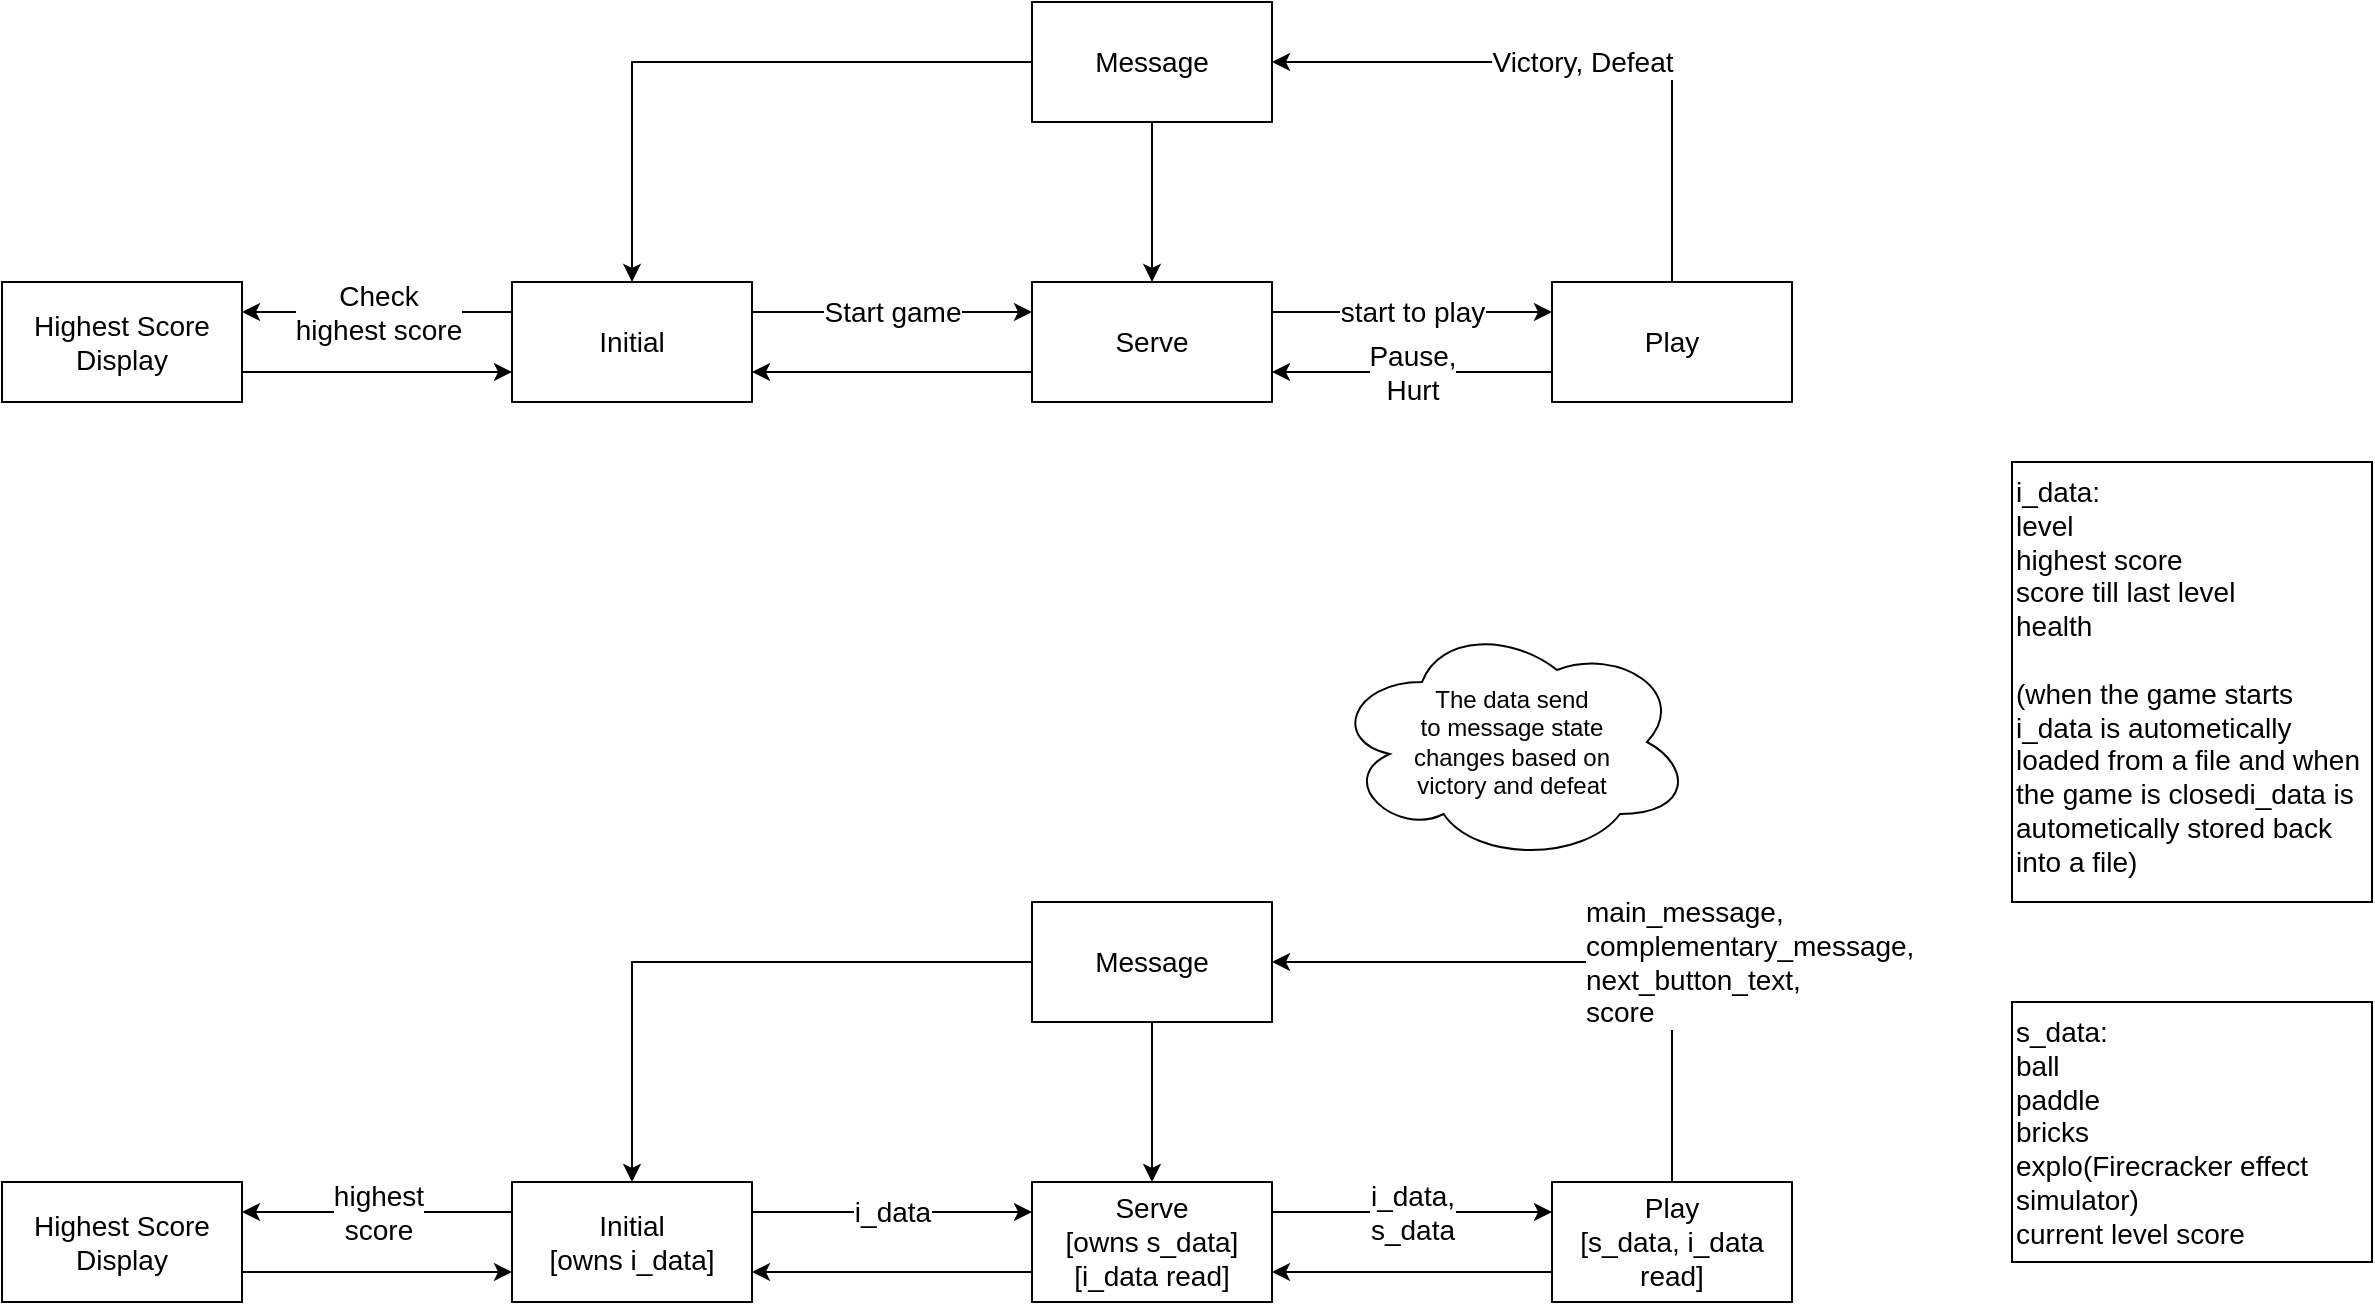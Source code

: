 <mxfile>
    <diagram id="kxUefK2Gulu--vEdbe92" name="Page-1">
        <mxGraphModel dx="768" dy="611" grid="1" gridSize="10" guides="1" tooltips="1" connect="1" arrows="1" fold="1" page="1" pageScale="1" pageWidth="850" pageHeight="1100" background="none" math="0" shadow="0">
            <root>
                <mxCell id="0"/>
                <mxCell id="1" parent="0"/>
                <mxCell id="4" value="Start game" style="edgeStyle=none;html=1;exitX=1;exitY=0.25;exitDx=0;exitDy=0;entryX=0;entryY=0.25;entryDx=0;entryDy=0;fontSize=14;rounded=0;" parent="1" source="2" target="3" edge="1">
                    <mxGeometry relative="1" as="geometry"/>
                </mxCell>
                <mxCell id="17" value="Check&lt;br&gt;highest score" style="edgeStyle=none;html=1;exitX=0;exitY=0.25;exitDx=0;exitDy=0;entryX=1;entryY=0.25;entryDx=0;entryDy=0;fontSize=14;rounded=0;" parent="1" source="2" target="16" edge="1">
                    <mxGeometry relative="1" as="geometry"/>
                </mxCell>
                <mxCell id="2" value="&lt;font style=&quot;font-size: 14px;&quot;&gt;Initial&lt;/font&gt;" style="whiteSpace=wrap;html=1;rounded=0;" parent="1" vertex="1">
                    <mxGeometry x="680" y="180" width="120" height="60" as="geometry"/>
                </mxCell>
                <mxCell id="6" value="start to play" style="edgeStyle=none;html=1;exitX=1;exitY=0.25;exitDx=0;exitDy=0;entryX=0;entryY=0.25;entryDx=0;entryDy=0;fontSize=14;rounded=0;" parent="1" source="3" target="5" edge="1">
                    <mxGeometry relative="1" as="geometry"/>
                </mxCell>
                <mxCell id="8" style="edgeStyle=none;html=1;exitX=0;exitY=0.75;exitDx=0;exitDy=0;entryX=1;entryY=0.75;entryDx=0;entryDy=0;fontSize=14;rounded=0;" parent="1" source="3" target="2" edge="1">
                    <mxGeometry relative="1" as="geometry"/>
                </mxCell>
                <mxCell id="3" value="Serve" style="whiteSpace=wrap;html=1;fontSize=14;rounded=0;" parent="1" vertex="1">
                    <mxGeometry x="940" y="180" width="120" height="60" as="geometry"/>
                </mxCell>
                <mxCell id="7" value="Pause,&lt;br&gt;Hurt" style="edgeStyle=none;html=1;exitX=0;exitY=0.75;exitDx=0;exitDy=0;entryX=1;entryY=0.75;entryDx=0;entryDy=0;fontSize=14;rounded=0;" parent="1" source="5" target="3" edge="1">
                    <mxGeometry relative="1" as="geometry"/>
                </mxCell>
                <mxCell id="10" value="Victory, Defeat" style="edgeStyle=none;html=1;exitX=0.5;exitY=0;exitDx=0;exitDy=0;entryX=1;entryY=0.5;entryDx=0;entryDy=0;fontSize=14;rounded=0;" parent="1" source="5" target="9" edge="1">
                    <mxGeometry relative="1" as="geometry">
                        <Array as="points">
                            <mxPoint x="1260" y="70"/>
                        </Array>
                    </mxGeometry>
                </mxCell>
                <mxCell id="5" value="Play" style="whiteSpace=wrap;html=1;fontSize=14;rounded=0;" parent="1" vertex="1">
                    <mxGeometry x="1200" y="180" width="120" height="60" as="geometry"/>
                </mxCell>
                <mxCell id="11" style="edgeStyle=none;html=1;exitX=0.5;exitY=1;exitDx=0;exitDy=0;entryX=0.5;entryY=0;entryDx=0;entryDy=0;fontSize=14;rounded=0;" parent="1" source="9" target="3" edge="1">
                    <mxGeometry relative="1" as="geometry"/>
                </mxCell>
                <mxCell id="12" style="edgeStyle=none;html=1;exitX=0;exitY=0.5;exitDx=0;exitDy=0;entryX=0.5;entryY=0;entryDx=0;entryDy=0;fontSize=14;rounded=0;" parent="1" source="9" target="2" edge="1">
                    <mxGeometry relative="1" as="geometry">
                        <Array as="points">
                            <mxPoint x="740" y="70"/>
                        </Array>
                    </mxGeometry>
                </mxCell>
                <mxCell id="9" value="Message" style="whiteSpace=wrap;html=1;fontSize=14;rounded=0;" parent="1" vertex="1">
                    <mxGeometry x="940" y="40" width="120" height="60" as="geometry"/>
                </mxCell>
                <mxCell id="18" style="edgeStyle=none;html=1;exitX=1;exitY=0.75;exitDx=0;exitDy=0;entryX=0;entryY=0.75;entryDx=0;entryDy=0;fontSize=14;rounded=0;" parent="1" source="16" target="2" edge="1">
                    <mxGeometry relative="1" as="geometry"/>
                </mxCell>
                <mxCell id="16" value="Highest Score Display" style="whiteSpace=wrap;html=1;fontSize=14;rounded=0;" parent="1" vertex="1">
                    <mxGeometry x="425" y="180" width="120" height="60" as="geometry"/>
                </mxCell>
                <mxCell id="19" value="i_data" style="edgeStyle=none;html=1;exitX=1;exitY=0.25;exitDx=0;exitDy=0;entryX=0;entryY=0.25;entryDx=0;entryDy=0;fontSize=14;rounded=0;" parent="1" source="21" target="24" edge="1">
                    <mxGeometry relative="1" as="geometry"/>
                </mxCell>
                <mxCell id="20" value="highest&lt;br&gt;score" style="edgeStyle=none;html=1;exitX=0;exitY=0.25;exitDx=0;exitDy=0;entryX=1;entryY=0.25;entryDx=0;entryDy=0;fontSize=14;rounded=0;" parent="1" source="21" target="35" edge="1">
                    <mxGeometry relative="1" as="geometry"/>
                </mxCell>
                <mxCell id="21" value="&lt;font style=&quot;font-size: 14px;&quot;&gt;Initial&lt;br&gt;[owns i_data]&lt;br&gt;&lt;/font&gt;" style="whiteSpace=wrap;html=1;rounded=0;" parent="1" vertex="1">
                    <mxGeometry x="680" y="630" width="120" height="60" as="geometry"/>
                </mxCell>
                <mxCell id="22" value="i_data,&lt;br&gt;s_data" style="edgeStyle=none;html=1;exitX=1;exitY=0.25;exitDx=0;exitDy=0;entryX=0;entryY=0.25;entryDx=0;entryDy=0;fontSize=14;rounded=0;" parent="1" edge="1">
                    <mxGeometry relative="1" as="geometry">
                        <mxPoint x="1060" y="645" as="sourcePoint"/>
                        <mxPoint x="1200" y="645" as="targetPoint"/>
                    </mxGeometry>
                </mxCell>
                <mxCell id="23" style="edgeStyle=none;html=1;exitX=0;exitY=0.75;exitDx=0;exitDy=0;entryX=1;entryY=0.75;entryDx=0;entryDy=0;fontSize=14;rounded=0;" parent="1" source="24" target="21" edge="1">
                    <mxGeometry relative="1" as="geometry"/>
                </mxCell>
                <mxCell id="24" value="Serve&lt;br&gt;[owns s_data]&lt;br&gt;[i_data read]" style="whiteSpace=wrap;html=1;fontSize=14;rounded=0;" parent="1" vertex="1">
                    <mxGeometry x="940" y="630" width="120" height="60" as="geometry"/>
                </mxCell>
                <mxCell id="25" style="edgeStyle=none;html=1;exitX=0;exitY=0.75;exitDx=0;exitDy=0;entryX=1;entryY=0.75;entryDx=0;entryDy=0;fontSize=14;rounded=0;" parent="1" source="28" target="24" edge="1">
                    <mxGeometry relative="1" as="geometry"/>
                </mxCell>
                <mxCell id="26" value="main_message,&lt;br&gt;complementary_message,&lt;br&gt;next_button_text,&lt;br&gt;score" style="edgeStyle=none;html=1;exitX=0.5;exitY=0;exitDx=0;exitDy=0;entryX=1;entryY=0.5;entryDx=0;entryDy=0;fontSize=14;rounded=0;align=left;" parent="1" source="28" target="31" edge="1">
                    <mxGeometry relative="1" as="geometry">
                        <Array as="points">
                            <mxPoint x="1260" y="520"/>
                        </Array>
                    </mxGeometry>
                </mxCell>
                <mxCell id="28" value="Play&lt;br&gt;[s_data, i_data read]" style="whiteSpace=wrap;html=1;fontSize=14;rounded=0;" parent="1" vertex="1">
                    <mxGeometry x="1200" y="630" width="120" height="60" as="geometry"/>
                </mxCell>
                <mxCell id="29" style="edgeStyle=none;html=1;exitX=0.5;exitY=1;exitDx=0;exitDy=0;entryX=0.5;entryY=0;entryDx=0;entryDy=0;fontSize=14;rounded=0;" parent="1" source="31" target="24" edge="1">
                    <mxGeometry relative="1" as="geometry"/>
                </mxCell>
                <mxCell id="30" style="edgeStyle=none;html=1;exitX=0;exitY=0.5;exitDx=0;exitDy=0;entryX=0.5;entryY=0;entryDx=0;entryDy=0;fontSize=14;rounded=0;" parent="1" source="31" target="21" edge="1">
                    <mxGeometry relative="1" as="geometry">
                        <Array as="points">
                            <mxPoint x="740" y="520"/>
                        </Array>
                    </mxGeometry>
                </mxCell>
                <mxCell id="31" value="Message" style="whiteSpace=wrap;html=1;fontSize=14;rounded=0;" parent="1" vertex="1">
                    <mxGeometry x="940" y="490" width="120" height="60" as="geometry"/>
                </mxCell>
                <mxCell id="34" style="edgeStyle=none;html=1;exitX=1;exitY=0.75;exitDx=0;exitDy=0;entryX=0;entryY=0.75;entryDx=0;entryDy=0;fontSize=14;rounded=0;" parent="1" source="35" target="21" edge="1">
                    <mxGeometry relative="1" as="geometry"/>
                </mxCell>
                <mxCell id="35" value="Highest&amp;nbsp;Score Display" style="whiteSpace=wrap;html=1;fontSize=14;rounded=0;" parent="1" vertex="1">
                    <mxGeometry x="425" y="630" width="120" height="60" as="geometry"/>
                </mxCell>
                <mxCell id="37" value="i_data:&lt;br&gt;level&lt;br&gt;highest score&lt;br&gt;score till last level&lt;br&gt;health&lt;br&gt;&lt;br&gt;(when the game starts i_data is autometically loaded from a file and when the game is closedi_data is autometically stored back into a file)" style="text;strokeColor=default;align=left;fillColor=none;html=1;verticalAlign=top;whiteSpace=wrap;rounded=0;fontSize=14;" parent="1" vertex="1">
                    <mxGeometry x="1430" y="270" width="180" height="220" as="geometry"/>
                </mxCell>
                <mxCell id="38" value="s_data:&lt;br&gt;ball&lt;br&gt;paddle&lt;br&gt;bricks&lt;br&gt;explo(Firecracker effect simulator)&lt;br&gt;current level score" style="text;strokeColor=default;align=left;fillColor=none;html=1;verticalAlign=top;whiteSpace=wrap;rounded=0;fontSize=14;" parent="1" vertex="1">
                    <mxGeometry x="1430" y="540" width="180" height="130" as="geometry"/>
                </mxCell>
                <mxCell id="42" value="The data send&lt;br&gt;to message state&lt;br&gt;changes based on&lt;br&gt;victory and defeat" style="ellipse;shape=cloud;whiteSpace=wrap;html=1;align=center;strokeColor=default;" vertex="1" parent="1">
                    <mxGeometry x="1090" y="350" width="180" height="120" as="geometry"/>
                </mxCell>
            </root>
        </mxGraphModel>
    </diagram>
</mxfile>